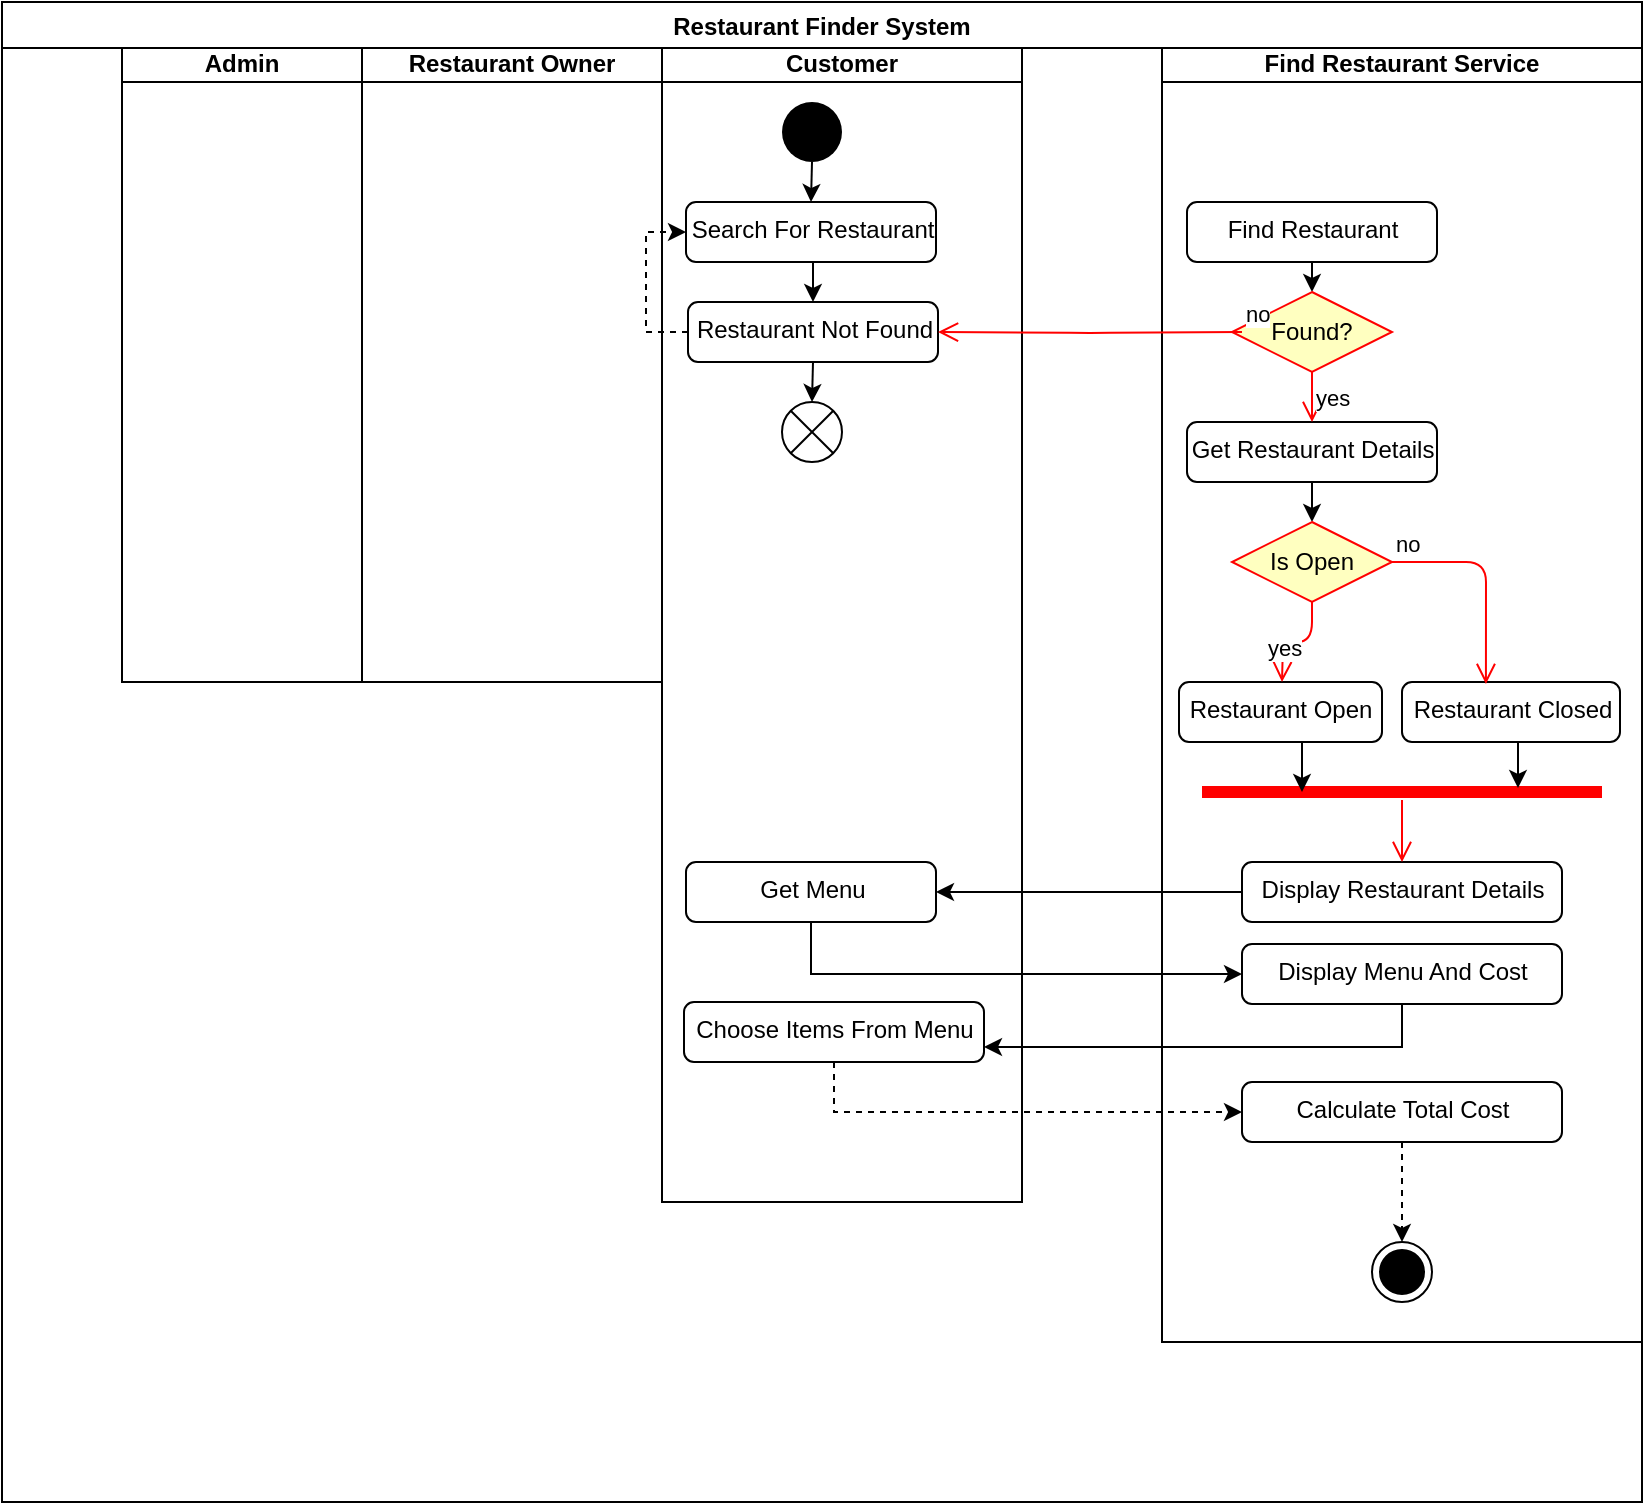 <mxfile version="13.10.9" type="github">
  <diagram id="O6zdtNQmStbpvojCZWaM" name="Page-1">
    <mxGraphModel dx="868" dy="1620" grid="1" gridSize="10" guides="1" tooltips="1" connect="1" arrows="1" fold="1" page="1" pageScale="1" pageWidth="850" pageHeight="1100" math="0" shadow="0">
      <root>
        <mxCell id="0" />
        <mxCell id="1" parent="0" />
        <mxCell id="myQUqtYvPfcLgh1cWk7M-13" value="Admin" style="swimlane;startSize=20;" vertex="1" parent="1">
          <mxGeometry x="80" y="-1060" width="120" height="320" as="geometry" />
        </mxCell>
        <mxCell id="myQUqtYvPfcLgh1cWk7M-14" value="Restaurant Owner" style="swimlane;startSize=20;" vertex="1" parent="1">
          <mxGeometry x="200" y="-1060" width="150" height="320" as="geometry">
            <mxRectangle x="180" y="-1080" width="140" height="20" as="alternateBounds" />
          </mxGeometry>
        </mxCell>
        <mxCell id="myQUqtYvPfcLgh1cWk7M-16" value="Customer" style="swimlane;startSize=20;" vertex="1" parent="1">
          <mxGeometry x="350" y="-1060" width="180" height="580" as="geometry">
            <mxRectangle x="180" y="-1080" width="140" height="20" as="alternateBounds" />
          </mxGeometry>
        </mxCell>
        <mxCell id="myQUqtYvPfcLgh1cWk7M-30" style="edgeStyle=orthogonalEdgeStyle;rounded=0;orthogonalLoop=1;jettySize=auto;html=1;exitX=0.5;exitY=1;exitDx=0;exitDy=0;entryX=0.5;entryY=0;entryDx=0;entryDy=0;" edge="1" parent="myQUqtYvPfcLgh1cWk7M-16" source="myQUqtYvPfcLgh1cWk7M-19" target="myQUqtYvPfcLgh1cWk7M-20">
          <mxGeometry relative="1" as="geometry" />
        </mxCell>
        <mxCell id="myQUqtYvPfcLgh1cWk7M-19" value="" style="ellipse;fillColor=#000000;strokeColor=none;" vertex="1" parent="myQUqtYvPfcLgh1cWk7M-16">
          <mxGeometry x="60" y="30" width="30" height="30" as="geometry" />
        </mxCell>
        <mxCell id="myQUqtYvPfcLgh1cWk7M-31" style="edgeStyle=orthogonalEdgeStyle;rounded=0;orthogonalLoop=1;jettySize=auto;html=1;exitX=0.5;exitY=1;exitDx=0;exitDy=0;entryX=0.5;entryY=0;entryDx=0;entryDy=0;" edge="1" parent="myQUqtYvPfcLgh1cWk7M-16" source="myQUqtYvPfcLgh1cWk7M-20" target="myQUqtYvPfcLgh1cWk7M-28">
          <mxGeometry relative="1" as="geometry" />
        </mxCell>
        <mxCell id="myQUqtYvPfcLgh1cWk7M-20" value="Search For Restaurant" style="html=1;align=center;verticalAlign=top;rounded=1;absoluteArcSize=1;arcSize=10;dashed=0;" vertex="1" parent="myQUqtYvPfcLgh1cWk7M-16">
          <mxGeometry x="12" y="80" width="125" height="30" as="geometry" />
        </mxCell>
        <mxCell id="myQUqtYvPfcLgh1cWk7M-33" style="edgeStyle=orthogonalEdgeStyle;rounded=0;orthogonalLoop=1;jettySize=auto;html=1;exitX=0;exitY=0.5;exitDx=0;exitDy=0;entryX=0;entryY=0.5;entryDx=0;entryDy=0;dashed=1;" edge="1" parent="myQUqtYvPfcLgh1cWk7M-16" source="myQUqtYvPfcLgh1cWk7M-28" target="myQUqtYvPfcLgh1cWk7M-20">
          <mxGeometry relative="1" as="geometry" />
        </mxCell>
        <mxCell id="myQUqtYvPfcLgh1cWk7M-28" value="Restaurant Not Found" style="html=1;align=center;verticalAlign=top;rounded=1;absoluteArcSize=1;arcSize=10;dashed=0;" vertex="1" parent="myQUqtYvPfcLgh1cWk7M-16">
          <mxGeometry x="13" y="130" width="125" height="30" as="geometry" />
        </mxCell>
        <mxCell id="myQUqtYvPfcLgh1cWk7M-44" value="Get Menu" style="html=1;align=center;verticalAlign=top;rounded=1;absoluteArcSize=1;arcSize=10;dashed=0;" vertex="1" parent="myQUqtYvPfcLgh1cWk7M-16">
          <mxGeometry x="12" y="410" width="125" height="30" as="geometry" />
        </mxCell>
        <mxCell id="myQUqtYvPfcLgh1cWk7M-51" value="Choose Items From Menu" style="html=1;align=center;verticalAlign=top;rounded=1;absoluteArcSize=1;arcSize=10;dashed=0;" vertex="1" parent="myQUqtYvPfcLgh1cWk7M-16">
          <mxGeometry x="11" y="480" width="150" height="30" as="geometry" />
        </mxCell>
        <mxCell id="myQUqtYvPfcLgh1cWk7M-17" value="Find Restaurant Service" style="swimlane;startSize=20;" vertex="1" parent="1">
          <mxGeometry x="600" y="-1060" width="240" height="650" as="geometry">
            <mxRectangle x="180" y="-1080" width="140" height="20" as="alternateBounds" />
          </mxGeometry>
        </mxCell>
        <mxCell id="myQUqtYvPfcLgh1cWk7M-34" style="edgeStyle=orthogonalEdgeStyle;rounded=0;orthogonalLoop=1;jettySize=auto;html=1;exitX=0.5;exitY=1;exitDx=0;exitDy=0;entryX=0.5;entryY=0;entryDx=0;entryDy=0;" edge="1" parent="myQUqtYvPfcLgh1cWk7M-17" source="myQUqtYvPfcLgh1cWk7M-21" target="myQUqtYvPfcLgh1cWk7M-24">
          <mxGeometry relative="1" as="geometry" />
        </mxCell>
        <mxCell id="myQUqtYvPfcLgh1cWk7M-21" value="Find Restaurant" style="html=1;align=center;verticalAlign=top;rounded=1;absoluteArcSize=1;arcSize=10;dashed=0;" vertex="1" parent="myQUqtYvPfcLgh1cWk7M-17">
          <mxGeometry x="12.5" y="80" width="125" height="30" as="geometry" />
        </mxCell>
        <mxCell id="myQUqtYvPfcLgh1cWk7M-37" style="edgeStyle=orthogonalEdgeStyle;rounded=0;orthogonalLoop=1;jettySize=auto;html=1;exitX=0.5;exitY=1;exitDx=0;exitDy=0;entryX=0.5;entryY=0;entryDx=0;entryDy=0;" edge="1" parent="myQUqtYvPfcLgh1cWk7M-17" source="myQUqtYvPfcLgh1cWk7M-22">
          <mxGeometry relative="1" as="geometry">
            <mxPoint x="75" y="240" as="targetPoint" />
          </mxGeometry>
        </mxCell>
        <mxCell id="myQUqtYvPfcLgh1cWk7M-22" value="Get Restaurant Details" style="html=1;align=center;verticalAlign=top;rounded=1;absoluteArcSize=1;arcSize=10;dashed=0;" vertex="1" parent="myQUqtYvPfcLgh1cWk7M-17">
          <mxGeometry x="12.5" y="190" width="125" height="30" as="geometry" />
        </mxCell>
        <mxCell id="myQUqtYvPfcLgh1cWk7M-24" value="Found?" style="rhombus;whiteSpace=wrap;html=1;fillColor=#ffffc0;strokeColor=#ff0000;" vertex="1" parent="myQUqtYvPfcLgh1cWk7M-17">
          <mxGeometry x="35" y="125" width="80" height="40" as="geometry" />
        </mxCell>
        <mxCell id="myQUqtYvPfcLgh1cWk7M-26" value="yes" style="edgeStyle=orthogonalEdgeStyle;html=1;align=left;verticalAlign=top;endArrow=open;endSize=8;strokeColor=#ff0000;exitX=0.5;exitY=1;exitDx=0;exitDy=0;" edge="1" source="myQUqtYvPfcLgh1cWk7M-24" parent="myQUqtYvPfcLgh1cWk7M-17">
          <mxGeometry x="-1" relative="1" as="geometry">
            <mxPoint x="75" y="190" as="targetPoint" />
            <Array as="points">
              <mxPoint x="75" y="190" />
              <mxPoint x="75" y="190" />
            </Array>
          </mxGeometry>
        </mxCell>
        <mxCell id="myQUqtYvPfcLgh1cWk7M-38" value="Restaurant Open" style="html=1;align=center;verticalAlign=top;rounded=1;absoluteArcSize=1;arcSize=10;dashed=0;" vertex="1" parent="myQUqtYvPfcLgh1cWk7M-17">
          <mxGeometry x="8.5" y="320" width="101.5" height="30" as="geometry" />
        </mxCell>
        <mxCell id="myQUqtYvPfcLgh1cWk7M-39" value="Restaurant Closed" style="html=1;align=center;verticalAlign=top;rounded=1;absoluteArcSize=1;arcSize=10;dashed=0;" vertex="1" parent="myQUqtYvPfcLgh1cWk7M-17">
          <mxGeometry x="120" y="320" width="109" height="30" as="geometry" />
        </mxCell>
        <mxCell id="myQUqtYvPfcLgh1cWk7M-41" value="Is Open" style="rhombus;whiteSpace=wrap;html=1;fillColor=#ffffc0;strokeColor=#ff0000;" vertex="1" parent="myQUqtYvPfcLgh1cWk7M-17">
          <mxGeometry x="35" y="240" width="80" height="40" as="geometry" />
        </mxCell>
        <mxCell id="myQUqtYvPfcLgh1cWk7M-42" value="no" style="edgeStyle=orthogonalEdgeStyle;html=1;align=left;verticalAlign=bottom;endArrow=open;endSize=8;strokeColor=#ff0000;entryX=0.385;entryY=0.033;entryDx=0;entryDy=0;entryPerimeter=0;" edge="1" source="myQUqtYvPfcLgh1cWk7M-41" parent="myQUqtYvPfcLgh1cWk7M-17" target="myQUqtYvPfcLgh1cWk7M-39">
          <mxGeometry x="-1" relative="1" as="geometry">
            <mxPoint x="215" y="260" as="targetPoint" />
          </mxGeometry>
        </mxCell>
        <mxCell id="myQUqtYvPfcLgh1cWk7M-43" value="yes" style="edgeStyle=orthogonalEdgeStyle;html=1;align=left;verticalAlign=top;endArrow=open;endSize=8;strokeColor=#ff0000;" edge="1" source="myQUqtYvPfcLgh1cWk7M-41" parent="myQUqtYvPfcLgh1cWk7M-17">
          <mxGeometry x="0.273" y="-14" relative="1" as="geometry">
            <mxPoint x="60" y="320" as="targetPoint" />
            <mxPoint x="4" y="-10" as="offset" />
          </mxGeometry>
        </mxCell>
        <mxCell id="myQUqtYvPfcLgh1cWk7M-49" value="Display Restaurant Details" style="html=1;align=center;verticalAlign=top;rounded=1;absoluteArcSize=1;arcSize=10;dashed=0;" vertex="1" parent="myQUqtYvPfcLgh1cWk7M-17">
          <mxGeometry x="40" y="410" width="160" height="30" as="geometry" />
        </mxCell>
        <mxCell id="myQUqtYvPfcLgh1cWk7M-52" value="Display Menu And Cost" style="html=1;align=center;verticalAlign=top;rounded=1;absoluteArcSize=1;arcSize=10;dashed=0;" vertex="1" parent="myQUqtYvPfcLgh1cWk7M-17">
          <mxGeometry x="40" y="451" width="160" height="30" as="geometry" />
        </mxCell>
        <mxCell id="myQUqtYvPfcLgh1cWk7M-59" style="edgeStyle=orthogonalEdgeStyle;rounded=0;orthogonalLoop=1;jettySize=auto;html=1;exitX=0.5;exitY=1;exitDx=0;exitDy=0;entryX=0.5;entryY=0;entryDx=0;entryDy=0;dashed=1;" edge="1" parent="myQUqtYvPfcLgh1cWk7M-17" source="myQUqtYvPfcLgh1cWk7M-55" target="myQUqtYvPfcLgh1cWk7M-58">
          <mxGeometry relative="1" as="geometry" />
        </mxCell>
        <mxCell id="myQUqtYvPfcLgh1cWk7M-55" value="Calculate Total Cost" style="html=1;align=center;verticalAlign=top;rounded=1;absoluteArcSize=1;arcSize=10;dashed=0;" vertex="1" parent="myQUqtYvPfcLgh1cWk7M-17">
          <mxGeometry x="40" y="520" width="160" height="30" as="geometry" />
        </mxCell>
        <mxCell id="myQUqtYvPfcLgh1cWk7M-58" value="" style="ellipse;html=1;shape=endState;fillColor=#000000;strokeColor=#000000;" vertex="1" parent="myQUqtYvPfcLgh1cWk7M-17">
          <mxGeometry x="105" y="600" width="30" height="30" as="geometry" />
        </mxCell>
        <mxCell id="myQUqtYvPfcLgh1cWk7M-18" value="Restaurant Finder System" style="swimlane;" vertex="1" parent="1">
          <mxGeometry x="20" y="-1080" width="820" height="750" as="geometry">
            <mxRectangle x="80" y="-1080" width="180" height="23" as="alternateBounds" />
          </mxGeometry>
        </mxCell>
        <mxCell id="myQUqtYvPfcLgh1cWk7M-29" value="" style="shape=sumEllipse;perimeter=ellipsePerimeter;whiteSpace=wrap;html=1;backgroundOutline=1;" vertex="1" parent="myQUqtYvPfcLgh1cWk7M-18">
          <mxGeometry x="390" y="200" width="30" height="30" as="geometry" />
        </mxCell>
        <mxCell id="myQUqtYvPfcLgh1cWk7M-45" value="" style="shape=line;html=1;strokeWidth=6;strokeColor=#ff0000;" vertex="1" parent="myQUqtYvPfcLgh1cWk7M-18">
          <mxGeometry x="600" y="390" width="200" height="10" as="geometry" />
        </mxCell>
        <mxCell id="myQUqtYvPfcLgh1cWk7M-46" value="" style="edgeStyle=orthogonalEdgeStyle;html=1;verticalAlign=bottom;endArrow=open;endSize=8;strokeColor=#ff0000;" edge="1" parent="myQUqtYvPfcLgh1cWk7M-18">
          <mxGeometry relative="1" as="geometry">
            <mxPoint x="700" y="430" as="targetPoint" />
            <mxPoint x="700" y="399" as="sourcePoint" />
          </mxGeometry>
        </mxCell>
        <mxCell id="myQUqtYvPfcLgh1cWk7M-25" value="no" style="edgeStyle=orthogonalEdgeStyle;html=1;align=left;verticalAlign=bottom;endArrow=open;endSize=8;strokeColor=#ff0000;entryX=1;entryY=0.5;entryDx=0;entryDy=0;" edge="1" parent="1" target="myQUqtYvPfcLgh1cWk7M-28">
          <mxGeometry x="-1" relative="1" as="geometry">
            <mxPoint x="470" y="-910" as="targetPoint" />
            <mxPoint x="640" y="-915" as="sourcePoint" />
          </mxGeometry>
        </mxCell>
        <mxCell id="myQUqtYvPfcLgh1cWk7M-32" style="edgeStyle=orthogonalEdgeStyle;rounded=0;orthogonalLoop=1;jettySize=auto;html=1;exitX=0.5;exitY=1;exitDx=0;exitDy=0;entryX=0.5;entryY=0;entryDx=0;entryDy=0;" edge="1" parent="1" source="myQUqtYvPfcLgh1cWk7M-28" target="myQUqtYvPfcLgh1cWk7M-29">
          <mxGeometry relative="1" as="geometry" />
        </mxCell>
        <mxCell id="myQUqtYvPfcLgh1cWk7M-47" style="edgeStyle=orthogonalEdgeStyle;rounded=0;orthogonalLoop=1;jettySize=auto;html=1;exitX=0.5;exitY=1;exitDx=0;exitDy=0;entryX=0.25;entryY=0.5;entryDx=0;entryDy=0;entryPerimeter=0;" edge="1" parent="1" source="myQUqtYvPfcLgh1cWk7M-38" target="myQUqtYvPfcLgh1cWk7M-45">
          <mxGeometry relative="1" as="geometry" />
        </mxCell>
        <mxCell id="myQUqtYvPfcLgh1cWk7M-48" style="edgeStyle=orthogonalEdgeStyle;rounded=0;orthogonalLoop=1;jettySize=auto;html=1;exitX=0.5;exitY=1;exitDx=0;exitDy=0;entryX=0.79;entryY=0.3;entryDx=0;entryDy=0;entryPerimeter=0;" edge="1" parent="1" source="myQUqtYvPfcLgh1cWk7M-39" target="myQUqtYvPfcLgh1cWk7M-45">
          <mxGeometry relative="1" as="geometry" />
        </mxCell>
        <mxCell id="myQUqtYvPfcLgh1cWk7M-50" style="edgeStyle=orthogonalEdgeStyle;rounded=0;orthogonalLoop=1;jettySize=auto;html=1;exitX=0;exitY=0.5;exitDx=0;exitDy=0;entryX=1;entryY=0.5;entryDx=0;entryDy=0;" edge="1" parent="1" source="myQUqtYvPfcLgh1cWk7M-49" target="myQUqtYvPfcLgh1cWk7M-44">
          <mxGeometry relative="1" as="geometry" />
        </mxCell>
        <mxCell id="myQUqtYvPfcLgh1cWk7M-53" style="edgeStyle=orthogonalEdgeStyle;rounded=0;orthogonalLoop=1;jettySize=auto;html=1;exitX=0.5;exitY=1;exitDx=0;exitDy=0;entryX=0;entryY=0.5;entryDx=0;entryDy=0;" edge="1" parent="1" source="myQUqtYvPfcLgh1cWk7M-44" target="myQUqtYvPfcLgh1cWk7M-52">
          <mxGeometry relative="1" as="geometry" />
        </mxCell>
        <mxCell id="myQUqtYvPfcLgh1cWk7M-54" style="edgeStyle=orthogonalEdgeStyle;rounded=0;orthogonalLoop=1;jettySize=auto;html=1;exitX=0.5;exitY=1;exitDx=0;exitDy=0;entryX=1;entryY=0.75;entryDx=0;entryDy=0;" edge="1" parent="1" source="myQUqtYvPfcLgh1cWk7M-52" target="myQUqtYvPfcLgh1cWk7M-51">
          <mxGeometry relative="1" as="geometry" />
        </mxCell>
        <mxCell id="myQUqtYvPfcLgh1cWk7M-57" style="edgeStyle=orthogonalEdgeStyle;rounded=0;orthogonalLoop=1;jettySize=auto;html=1;exitX=0.5;exitY=1;exitDx=0;exitDy=0;entryX=0;entryY=0.5;entryDx=0;entryDy=0;dashed=1;" edge="1" parent="1" source="myQUqtYvPfcLgh1cWk7M-51" target="myQUqtYvPfcLgh1cWk7M-55">
          <mxGeometry relative="1" as="geometry" />
        </mxCell>
      </root>
    </mxGraphModel>
  </diagram>
</mxfile>
